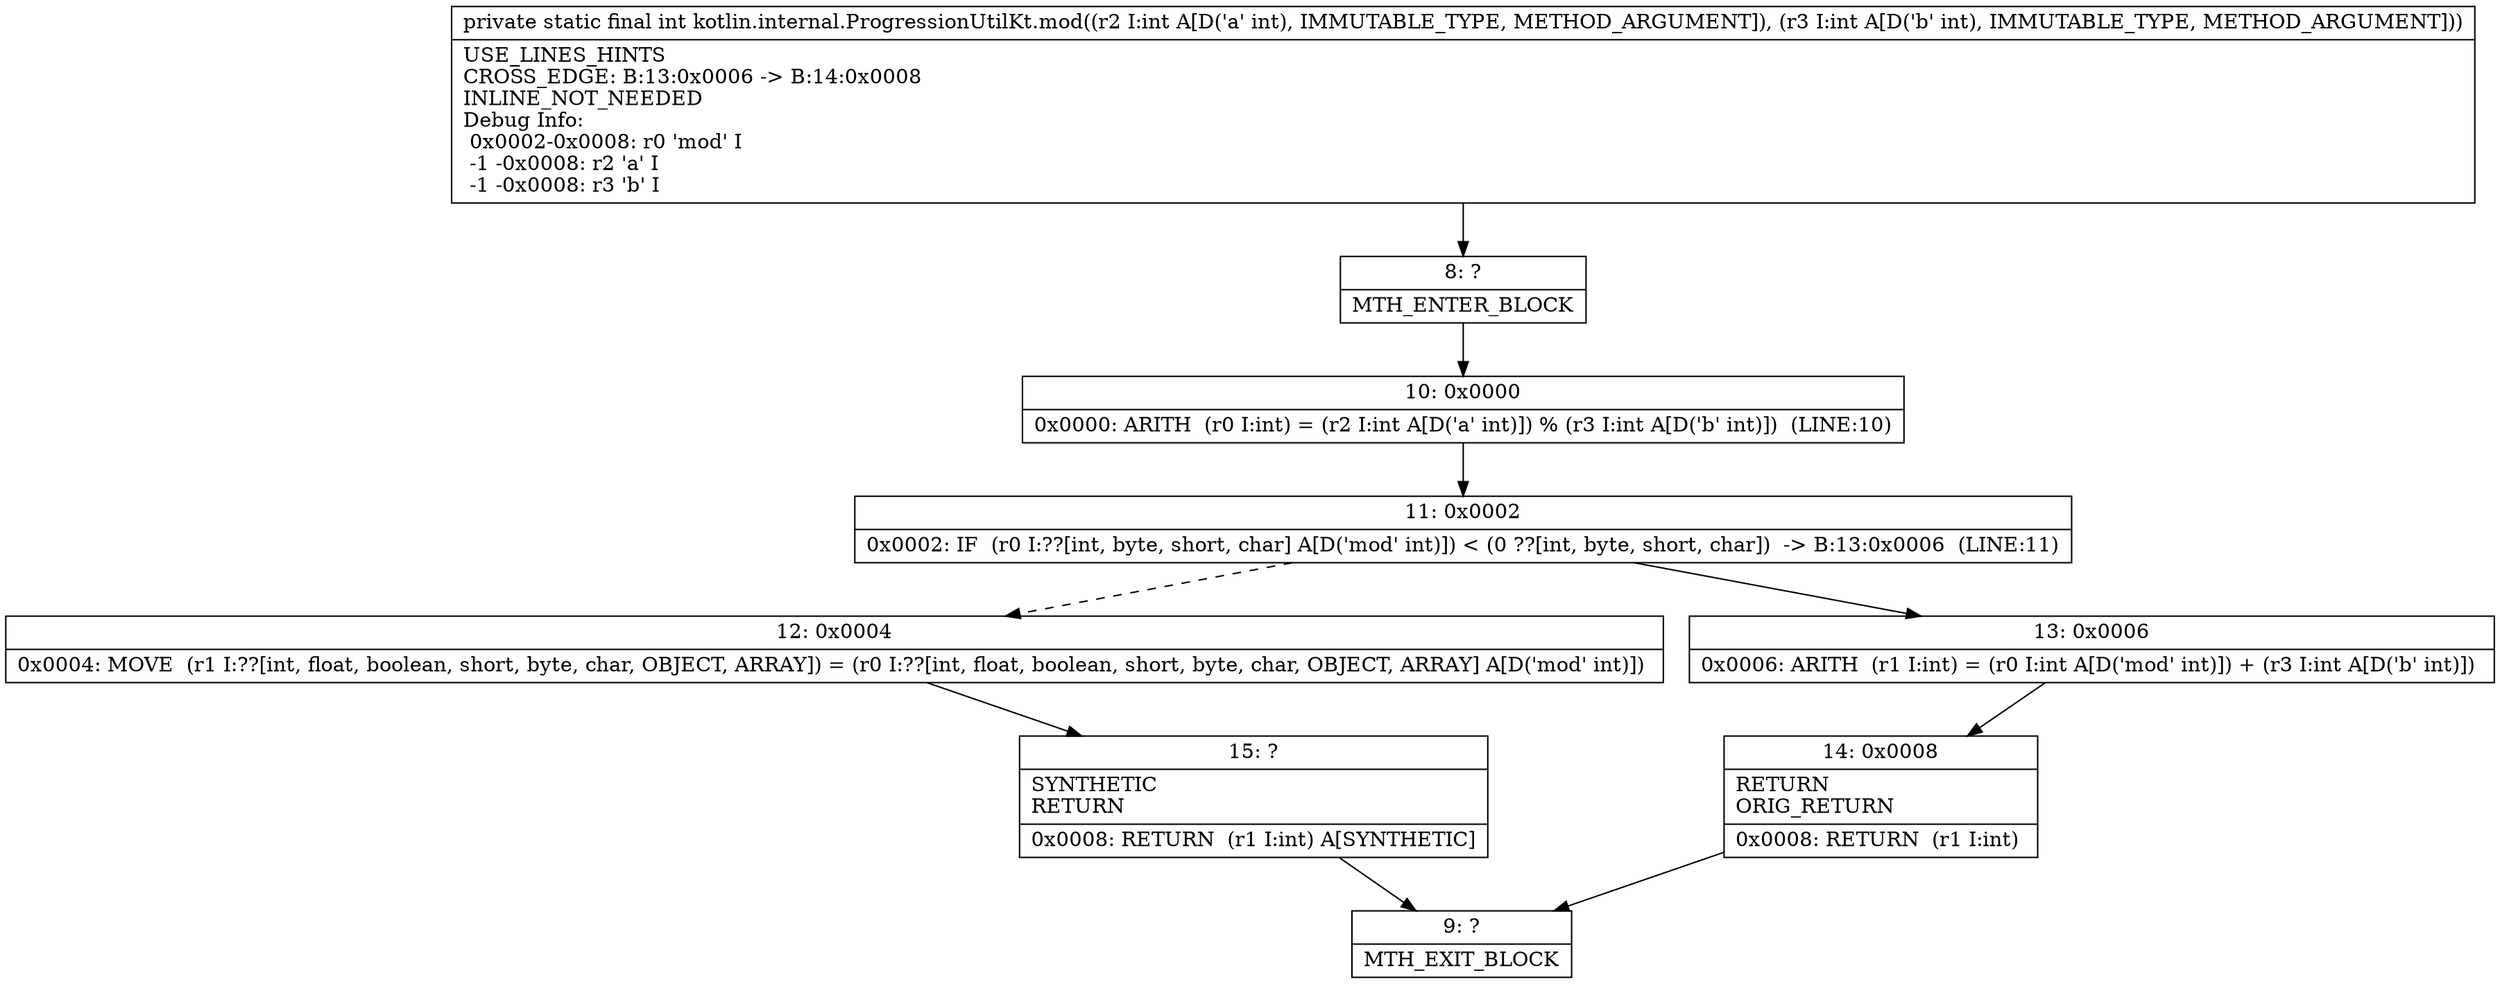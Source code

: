 digraph "CFG forkotlin.internal.ProgressionUtilKt.mod(II)I" {
Node_8 [shape=record,label="{8\:\ ?|MTH_ENTER_BLOCK\l}"];
Node_10 [shape=record,label="{10\:\ 0x0000|0x0000: ARITH  (r0 I:int) = (r2 I:int A[D('a' int)]) % (r3 I:int A[D('b' int)])  (LINE:10)\l}"];
Node_11 [shape=record,label="{11\:\ 0x0002|0x0002: IF  (r0 I:??[int, byte, short, char] A[D('mod' int)]) \< (0 ??[int, byte, short, char])  \-\> B:13:0x0006  (LINE:11)\l}"];
Node_12 [shape=record,label="{12\:\ 0x0004|0x0004: MOVE  (r1 I:??[int, float, boolean, short, byte, char, OBJECT, ARRAY]) = (r0 I:??[int, float, boolean, short, byte, char, OBJECT, ARRAY] A[D('mod' int)]) \l}"];
Node_15 [shape=record,label="{15\:\ ?|SYNTHETIC\lRETURN\l|0x0008: RETURN  (r1 I:int) A[SYNTHETIC]\l}"];
Node_9 [shape=record,label="{9\:\ ?|MTH_EXIT_BLOCK\l}"];
Node_13 [shape=record,label="{13\:\ 0x0006|0x0006: ARITH  (r1 I:int) = (r0 I:int A[D('mod' int)]) + (r3 I:int A[D('b' int)]) \l}"];
Node_14 [shape=record,label="{14\:\ 0x0008|RETURN\lORIG_RETURN\l|0x0008: RETURN  (r1 I:int) \l}"];
MethodNode[shape=record,label="{private static final int kotlin.internal.ProgressionUtilKt.mod((r2 I:int A[D('a' int), IMMUTABLE_TYPE, METHOD_ARGUMENT]), (r3 I:int A[D('b' int), IMMUTABLE_TYPE, METHOD_ARGUMENT]))  | USE_LINES_HINTS\lCROSS_EDGE: B:13:0x0006 \-\> B:14:0x0008\lINLINE_NOT_NEEDED\lDebug Info:\l  0x0002\-0x0008: r0 'mod' I\l  \-1 \-0x0008: r2 'a' I\l  \-1 \-0x0008: r3 'b' I\l}"];
MethodNode -> Node_8;Node_8 -> Node_10;
Node_10 -> Node_11;
Node_11 -> Node_12[style=dashed];
Node_11 -> Node_13;
Node_12 -> Node_15;
Node_15 -> Node_9;
Node_13 -> Node_14;
Node_14 -> Node_9;
}

